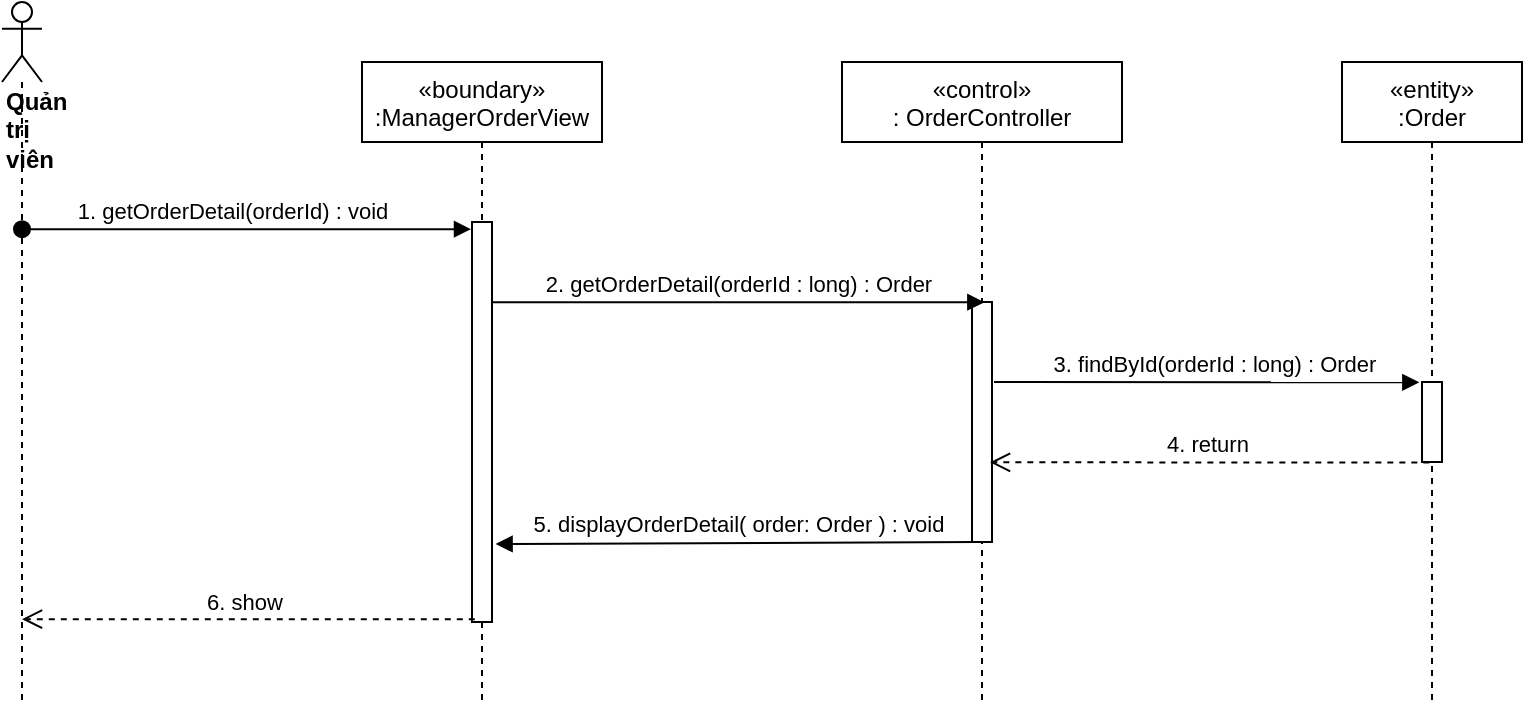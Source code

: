 <mxfile version="14.7.6" type="device"><diagram id="kgpKYQtTHZ0yAKxKKP6v" name="Page-1"><mxGraphModel dx="1038" dy="521" grid="1" gridSize="10" guides="1" tooltips="1" connect="1" arrows="1" fold="1" page="1" pageScale="1" pageWidth="850" pageHeight="1100" math="0" shadow="0"><root><mxCell id="0"/><mxCell id="1" parent="0"/><mxCell id="so8syPfikwCO4L0xtXpP-1" value="«boundary»&#10;:ManagerOrderView" style="shape=umlLifeline;perimeter=lifelinePerimeter;container=1;collapsible=0;recursiveResize=0;rounded=0;shadow=0;strokeWidth=1;" parent="1" vertex="1"><mxGeometry x="280" y="80" width="120" height="320" as="geometry"/></mxCell><mxCell id="so8syPfikwCO4L0xtXpP-2" value="" style="points=[];perimeter=orthogonalPerimeter;rounded=0;shadow=0;strokeWidth=1;" parent="so8syPfikwCO4L0xtXpP-1" vertex="1"><mxGeometry x="55" y="80" width="10" height="200" as="geometry"/></mxCell><mxCell id="so8syPfikwCO4L0xtXpP-4" value="«control»&#10;: OrderController" style="shape=umlLifeline;perimeter=lifelinePerimeter;container=1;collapsible=0;recursiveResize=0;rounded=0;shadow=0;strokeWidth=1;" parent="1" vertex="1"><mxGeometry x="520" y="80" width="140" height="320" as="geometry"/></mxCell><mxCell id="so8syPfikwCO4L0xtXpP-5" value="" style="points=[];perimeter=orthogonalPerimeter;rounded=0;shadow=0;strokeWidth=1;" parent="so8syPfikwCO4L0xtXpP-4" vertex="1"><mxGeometry x="65" y="120" width="10" height="120" as="geometry"/></mxCell><mxCell id="so8syPfikwCO4L0xtXpP-6" value="&lt;div&gt;&lt;b&gt;Quản trị viên&lt;/b&gt;&lt;/div&gt;" style="shape=umlLifeline;participant=umlActor;perimeter=lifelinePerimeter;whiteSpace=wrap;html=1;container=1;collapsible=0;recursiveResize=0;verticalAlign=top;spacingTop=36;outlineConnect=0;align=left;" parent="1" vertex="1"><mxGeometry x="100" y="50" width="20" height="350" as="geometry"/></mxCell><mxCell id="so8syPfikwCO4L0xtXpP-7" value="1. getOrderDetail(orderId) : void" style="verticalAlign=bottom;startArrow=oval;endArrow=block;startSize=8;shadow=0;strokeWidth=1;entryX=-0.05;entryY=0.018;entryDx=0;entryDy=0;entryPerimeter=0;" parent="1" source="so8syPfikwCO4L0xtXpP-6" target="so8syPfikwCO4L0xtXpP-2" edge="1"><mxGeometry x="-0.06" relative="1" as="geometry"><mxPoint x="100" y="170" as="sourcePoint"/><mxPoint as="offset"/></mxGeometry></mxCell><mxCell id="so8syPfikwCO4L0xtXpP-10" value="2. getOrderDetail(orderId : long) : Order" style="html=1;verticalAlign=bottom;endArrow=block;entryX=0.617;entryY=0.001;entryDx=0;entryDy=0;entryPerimeter=0;" parent="1" source="so8syPfikwCO4L0xtXpP-2" target="so8syPfikwCO4L0xtXpP-5" edge="1"><mxGeometry width="80" relative="1" as="geometry"><mxPoint x="320" y="248" as="sourcePoint"/><mxPoint x="500" y="210" as="targetPoint"/></mxGeometry></mxCell><mxCell id="so8syPfikwCO4L0xtXpP-12" value="«entity»&#10;:Order" style="shape=umlLifeline;perimeter=lifelinePerimeter;container=1;collapsible=0;recursiveResize=0;rounded=0;shadow=0;strokeWidth=1;" parent="1" vertex="1"><mxGeometry x="770" y="80" width="90" height="320" as="geometry"/></mxCell><mxCell id="so8syPfikwCO4L0xtXpP-13" value="" style="points=[];perimeter=orthogonalPerimeter;rounded=0;shadow=0;strokeWidth=1;" parent="so8syPfikwCO4L0xtXpP-12" vertex="1"><mxGeometry x="40" y="160" width="10" height="40" as="geometry"/></mxCell><mxCell id="so8syPfikwCO4L0xtXpP-14" value="3. findById(orderId : long) : Order" style="html=1;verticalAlign=bottom;endArrow=block;entryX=-0.133;entryY=0.004;entryDx=0;entryDy=0;entryPerimeter=0;" parent="1" target="so8syPfikwCO4L0xtXpP-13" edge="1"><mxGeometry x="0.041" width="80" relative="1" as="geometry"><mxPoint x="596" y="240" as="sourcePoint"/><mxPoint x="1000" y="190" as="targetPoint"/><mxPoint as="offset"/></mxGeometry></mxCell><mxCell id="so8syPfikwCO4L0xtXpP-15" value="4. return&amp;nbsp;" style="html=1;verticalAlign=bottom;endArrow=open;dashed=1;endSize=8;exitX=0.367;exitY=1.006;exitDx=0;exitDy=0;exitPerimeter=0;entryX=0.9;entryY=0.668;entryDx=0;entryDy=0;entryPerimeter=0;" parent="1" source="so8syPfikwCO4L0xtXpP-13" target="so8syPfikwCO4L0xtXpP-5" edge="1"><mxGeometry relative="1" as="geometry"><mxPoint x="1000" y="360" as="sourcePoint"/><mxPoint x="610" y="283" as="targetPoint"/></mxGeometry></mxCell><mxCell id="3DZ74qS9ymIylk11ILBD-2" value="" style="html=1;verticalAlign=bottom;endArrow=open;dashed=1;endSize=8;exitX=0.14;exitY=0.993;exitDx=0;exitDy=0;exitPerimeter=0;" parent="1" source="so8syPfikwCO4L0xtXpP-2" target="so8syPfikwCO4L0xtXpP-6" edge="1"><mxGeometry relative="1" as="geometry"><mxPoint x="310" y="359" as="sourcePoint"/><mxPoint x="380" y="220" as="targetPoint"/></mxGeometry></mxCell><mxCell id="bno1wqJlqGcsNpnWaAKd-2" value="6. show" style="edgeLabel;html=1;align=center;verticalAlign=middle;resizable=0;points=[];" parent="3DZ74qS9ymIylk11ILBD-2" vertex="1" connectable="0"><mxGeometry x="-0.281" relative="1" as="geometry"><mxPoint x="-34" y="-9" as="offset"/></mxGeometry></mxCell><mxCell id="bno1wqJlqGcsNpnWaAKd-1" value="5. displayOrderDetail( order: Order ) : void" style="html=1;verticalAlign=bottom;endArrow=block;entryX=1.18;entryY=0.805;entryDx=0;entryDy=0;entryPerimeter=0;" parent="1" target="so8syPfikwCO4L0xtXpP-2" edge="1"><mxGeometry width="80" relative="1" as="geometry"><mxPoint x="588" y="320" as="sourcePoint"/><mxPoint x="460" y="270" as="targetPoint"/></mxGeometry></mxCell></root></mxGraphModel></diagram></mxfile>